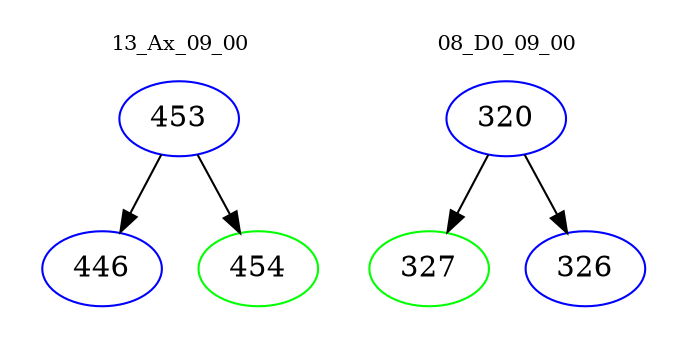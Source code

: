 digraph{
subgraph cluster_0 {
color = white
label = "13_Ax_09_00";
fontsize=10;
T0_453 [label="453", color="blue"]
T0_453 -> T0_446 [color="black"]
T0_446 [label="446", color="blue"]
T0_453 -> T0_454 [color="black"]
T0_454 [label="454", color="green"]
}
subgraph cluster_1 {
color = white
label = "08_D0_09_00";
fontsize=10;
T1_320 [label="320", color="blue"]
T1_320 -> T1_327 [color="black"]
T1_327 [label="327", color="green"]
T1_320 -> T1_326 [color="black"]
T1_326 [label="326", color="blue"]
}
}
